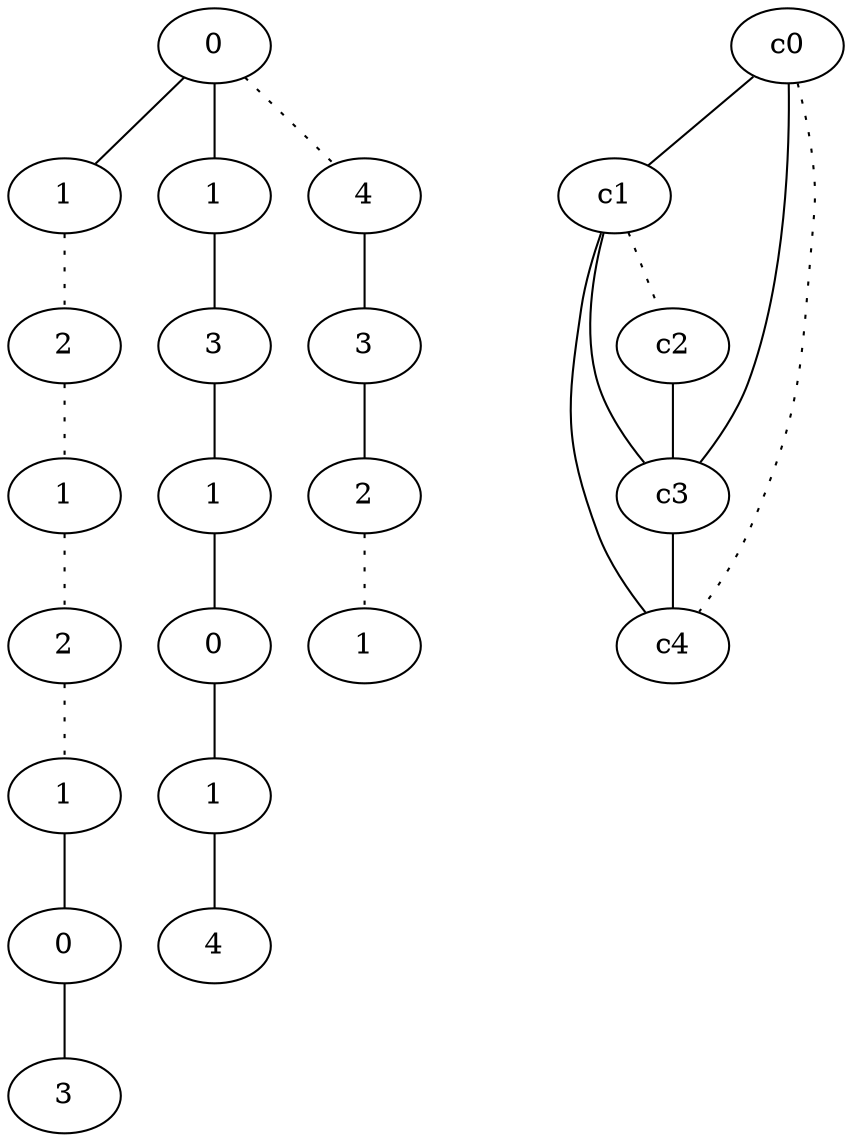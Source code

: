 graph {
a0[label=0];
a1[label=1];
a2[label=2];
a3[label=1];
a4[label=2];
a5[label=1];
a6[label=0];
a7[label=3];
a8[label=1];
a9[label=3];
a10[label=1];
a11[label=0];
a12[label=1];
a13[label=4];
a14[label=4];
a15[label=3];
a16[label=2];
a17[label=1];
a0 -- a1;
a0 -- a8;
a0 -- a14 [style=dotted];
a1 -- a2 [style=dotted];
a2 -- a3 [style=dotted];
a3 -- a4 [style=dotted];
a4 -- a5 [style=dotted];
a5 -- a6;
a6 -- a7;
a8 -- a9;
a9 -- a10;
a10 -- a11;
a11 -- a12;
a12 -- a13;
a14 -- a15;
a15 -- a16;
a16 -- a17 [style=dotted];
c0 -- c1;
c0 -- c3;
c0 -- c4 [style=dotted];
c1 -- c2 [style=dotted];
c1 -- c3;
c1 -- c4;
c2 -- c3;
c3 -- c4;
}
